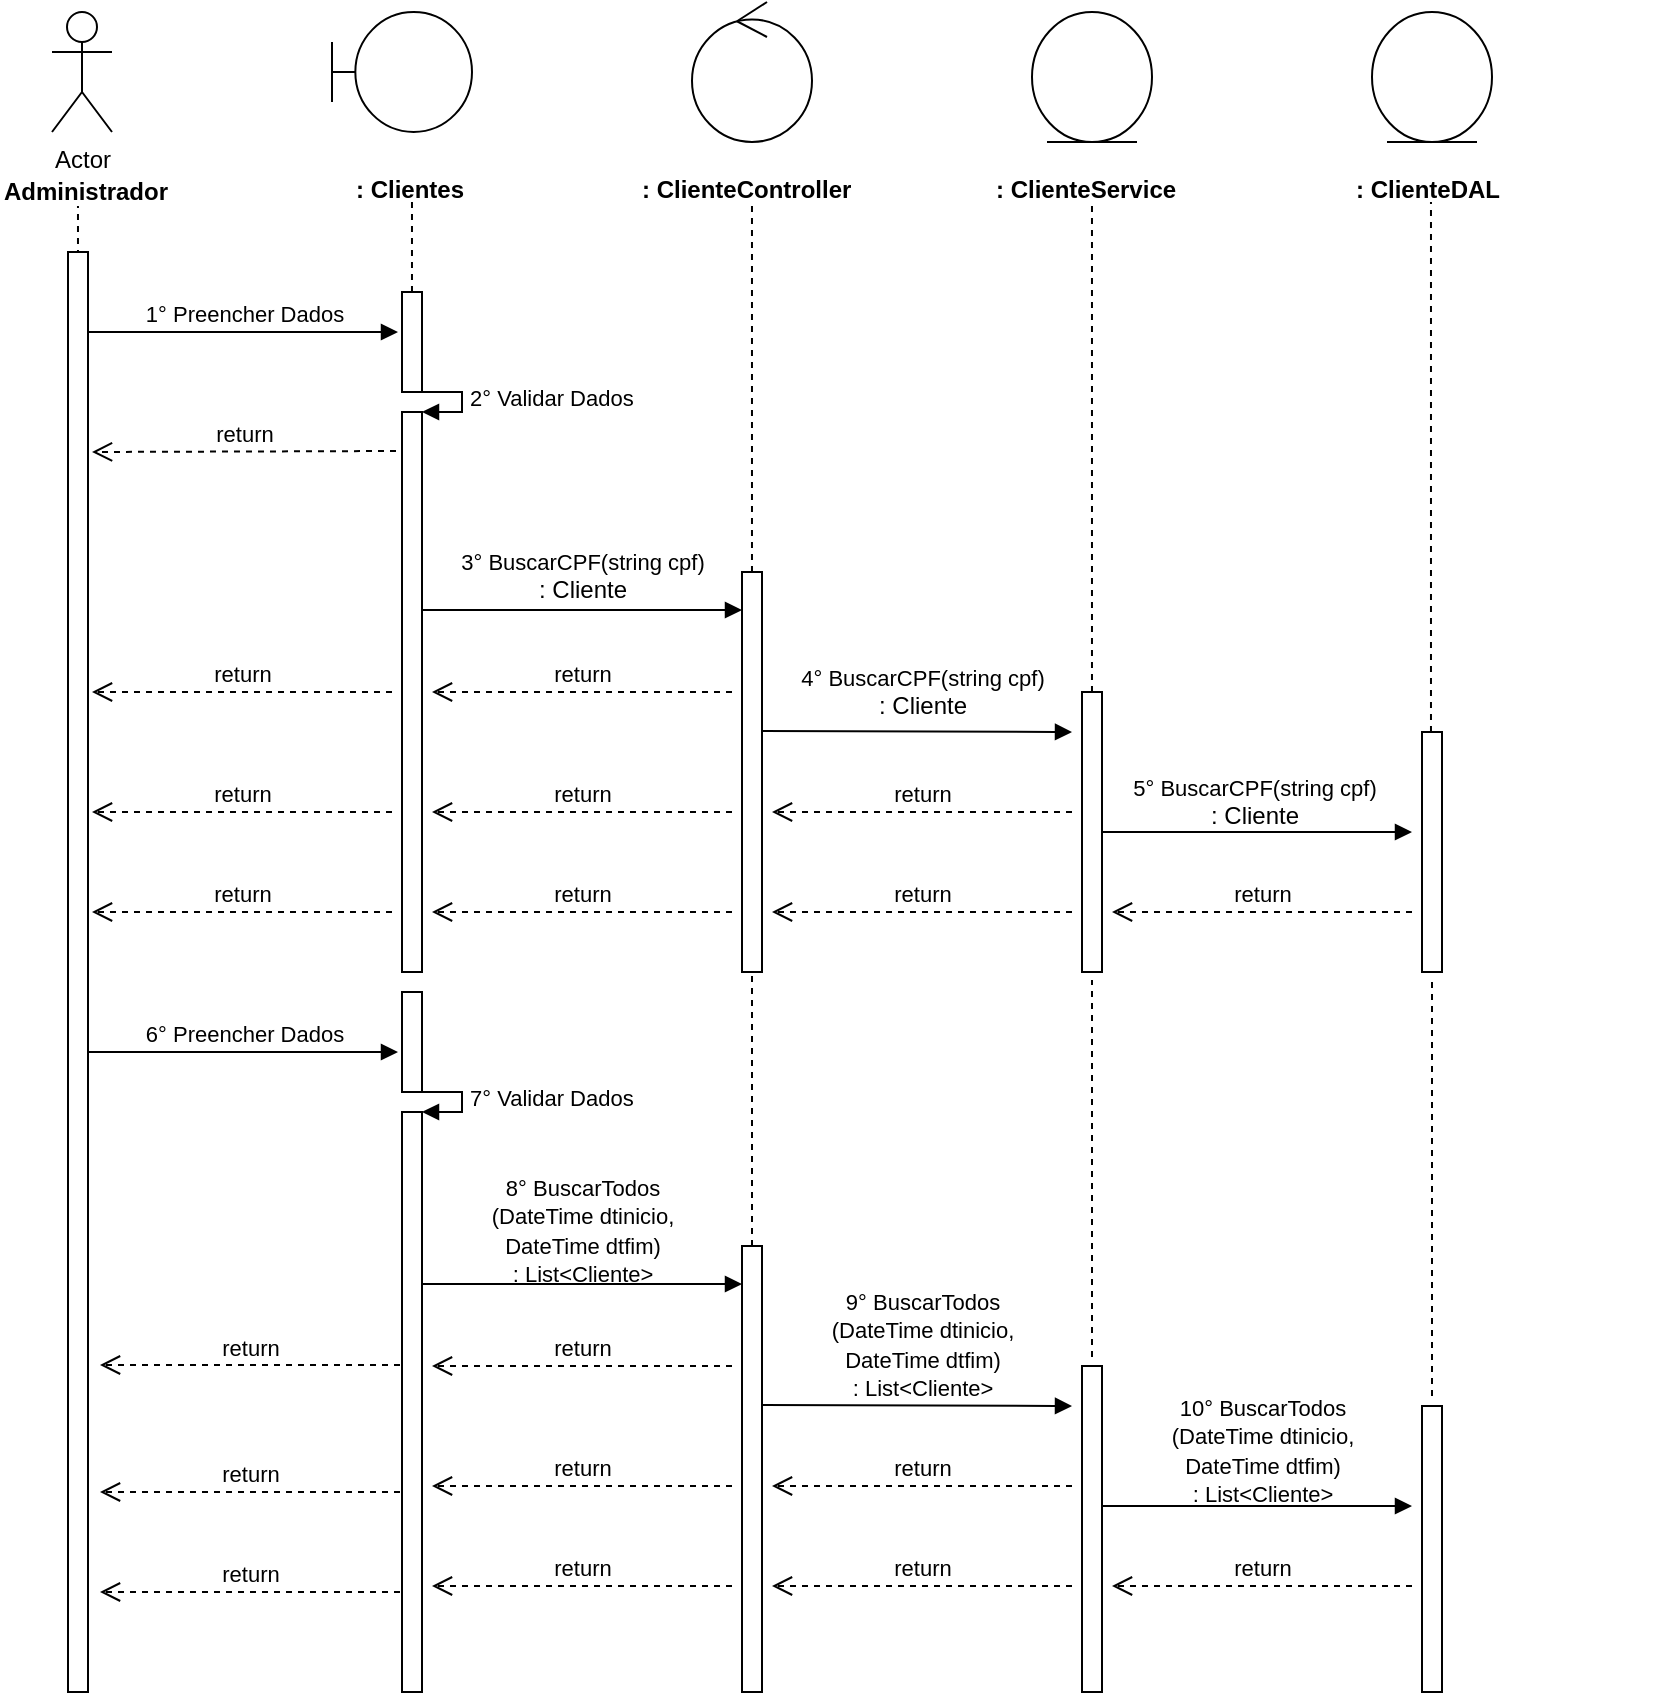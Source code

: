 <mxfile version="12.2.7" type="device" pages="1"><diagram id="5PIvMLJFDgbBGWH3Ssnq" name="Page-1"><mxGraphModel dx="1108" dy="482" grid="1" gridSize="10" guides="1" tooltips="1" connect="1" arrows="1" fold="1" page="1" pageScale="1" pageWidth="827" pageHeight="1169" math="0" shadow="0"><root><mxCell id="0"/><mxCell id="1" parent="0"/><mxCell id="0rl8sCd2smoYntP0GRUY-1" value="Actor" style="shape=umlActor;verticalLabelPosition=bottom;labelBackgroundColor=#ffffff;verticalAlign=top;html=1;" parent="1" vertex="1"><mxGeometry x="120" y="40" width="30" height="60" as="geometry"/></mxCell><mxCell id="0rl8sCd2smoYntP0GRUY-3" value="&lt;b&gt;Administrador&lt;/b&gt;" style="text;html=1;resizable=0;points=[];autosize=1;align=left;verticalAlign=top;spacingTop=-4;" parent="1" vertex="1"><mxGeometry x="94" y="120" width="100" height="20" as="geometry"/></mxCell><mxCell id="0rl8sCd2smoYntP0GRUY-4" value="" style="endArrow=none;dashed=1;html=1;entryX=0.511;entryY=1.25;entryDx=0;entryDy=0;entryPerimeter=0;" parent="1" edge="1"><mxGeometry width="50" height="50" relative="1" as="geometry"><mxPoint x="133" y="480" as="sourcePoint"/><mxPoint x="132.99" y="137" as="targetPoint"/></mxGeometry></mxCell><mxCell id="0rl8sCd2smoYntP0GRUY-8" value="" style="shape=umlBoundary;whiteSpace=wrap;html=1;" parent="1" vertex="1"><mxGeometry x="260" y="40" width="70" height="60" as="geometry"/></mxCell><mxCell id="0rl8sCd2smoYntP0GRUY-11" value="&lt;b&gt;: Clientes&lt;/b&gt;" style="text;html=1;" parent="1" vertex="1"><mxGeometry x="270" y="115" width="150" height="30" as="geometry"/></mxCell><mxCell id="0rl8sCd2smoYntP0GRUY-12" value="" style="endArrow=none;dashed=1;html=1;entryX=0.511;entryY=1.25;entryDx=0;entryDy=0;entryPerimeter=0;" parent="1" source="0rl8sCd2smoYntP0GRUY-24" edge="1"><mxGeometry width="50" height="50" relative="1" as="geometry"><mxPoint x="300" y="480" as="sourcePoint"/><mxPoint x="299.99" y="135" as="targetPoint"/></mxGeometry></mxCell><mxCell id="0rl8sCd2smoYntP0GRUY-13" value="" style="ellipse;shape=umlControl;whiteSpace=wrap;html=1;" parent="1" vertex="1"><mxGeometry x="440" y="35" width="60" height="70" as="geometry"/></mxCell><mxCell id="0rl8sCd2smoYntP0GRUY-14" value="&lt;b&gt;: ClienteController&lt;/b&gt;" style="text;html=1;" parent="1" vertex="1"><mxGeometry x="413" y="115" width="150" height="30" as="geometry"/></mxCell><mxCell id="0rl8sCd2smoYntP0GRUY-15" value="" style="endArrow=none;dashed=1;html=1;entryX=0.511;entryY=1.25;entryDx=0;entryDy=0;entryPerimeter=0;" parent="1" source="0rl8sCd2smoYntP0GRUY-33" edge="1"><mxGeometry width="50" height="50" relative="1" as="geometry"><mxPoint x="470" y="480" as="sourcePoint"/><mxPoint x="469.99" y="135" as="targetPoint"/></mxGeometry></mxCell><mxCell id="0rl8sCd2smoYntP0GRUY-16" value="" style="ellipse;shape=umlEntity;whiteSpace=wrap;html=1;" parent="1" vertex="1"><mxGeometry x="610" y="40" width="60" height="65" as="geometry"/></mxCell><mxCell id="0rl8sCd2smoYntP0GRUY-17" value="&lt;b&gt;: ClienteService&lt;/b&gt;" style="text;html=1;" parent="1" vertex="1"><mxGeometry x="590" y="115" width="150" height="30" as="geometry"/></mxCell><mxCell id="0rl8sCd2smoYntP0GRUY-18" value="" style="ellipse;shape=umlEntity;whiteSpace=wrap;html=1;" parent="1" vertex="1"><mxGeometry x="780" y="40" width="60" height="65" as="geometry"/></mxCell><mxCell id="0rl8sCd2smoYntP0GRUY-19" value="&lt;b&gt;: ClienteDAL&lt;/b&gt;" style="text;html=1;" parent="1" vertex="1"><mxGeometry x="770" y="115" width="150" height="30" as="geometry"/></mxCell><mxCell id="0rl8sCd2smoYntP0GRUY-20" value="" style="endArrow=none;dashed=1;html=1;entryX=0.511;entryY=1.25;entryDx=0;entryDy=0;entryPerimeter=0;" parent="1" source="0rl8sCd2smoYntP0GRUY-40" edge="1"><mxGeometry width="50" height="50" relative="1" as="geometry"><mxPoint x="640" y="479" as="sourcePoint"/><mxPoint x="639.99" y="134" as="targetPoint"/></mxGeometry></mxCell><mxCell id="0rl8sCd2smoYntP0GRUY-21" value="" style="endArrow=none;dashed=1;html=1;entryX=0.511;entryY=1.25;entryDx=0;entryDy=0;entryPerimeter=0;" parent="1" source="0rl8sCd2smoYntP0GRUY-45" edge="1"><mxGeometry width="50" height="50" relative="1" as="geometry"><mxPoint x="809.5" y="480" as="sourcePoint"/><mxPoint x="809.49" y="135" as="targetPoint"/></mxGeometry></mxCell><mxCell id="0rl8sCd2smoYntP0GRUY-22" value="1° Preencher Dados" style="html=1;verticalAlign=bottom;endArrow=block;" parent="1" source="0rl8sCd2smoYntP0GRUY-37" edge="1"><mxGeometry width="80" relative="1" as="geometry"><mxPoint x="133" y="200" as="sourcePoint"/><mxPoint x="293" y="200" as="targetPoint"/><mxPoint as="offset"/></mxGeometry></mxCell><mxCell id="0rl8sCd2smoYntP0GRUY-24" value="" style="html=1;points=[];perimeter=orthogonalPerimeter;" parent="1" vertex="1"><mxGeometry x="295" y="180" width="10" height="50" as="geometry"/></mxCell><mxCell id="0rl8sCd2smoYntP0GRUY-25" value="" style="endArrow=none;dashed=1;html=1;entryX=0.511;entryY=1.25;entryDx=0;entryDy=0;entryPerimeter=0;" parent="1" source="0rl8sCd2smoYntP0GRUY-26" target="0rl8sCd2smoYntP0GRUY-24" edge="1"><mxGeometry width="50" height="50" relative="1" as="geometry"><mxPoint x="300" y="480" as="sourcePoint"/><mxPoint x="299.99" y="135" as="targetPoint"/></mxGeometry></mxCell><mxCell id="0rl8sCd2smoYntP0GRUY-27" value="2° Validar Dados" style="edgeStyle=orthogonalEdgeStyle;html=1;align=left;spacingLeft=2;endArrow=block;rounded=0;entryX=1;entryY=0;" parent="1" target="0rl8sCd2smoYntP0GRUY-26" edge="1"><mxGeometry relative="1" as="geometry"><mxPoint x="300" y="230" as="sourcePoint"/><Array as="points"><mxPoint x="325" y="230"/></Array></mxGeometry></mxCell><mxCell id="0rl8sCd2smoYntP0GRUY-26" value="" style="html=1;points=[];perimeter=orthogonalPerimeter;" parent="1" vertex="1"><mxGeometry x="295" y="240" width="10" height="280" as="geometry"/></mxCell><mxCell id="0rl8sCd2smoYntP0GRUY-29" value="return" style="html=1;verticalAlign=bottom;endArrow=open;dashed=1;endSize=8;" parent="1" edge="1"><mxGeometry relative="1" as="geometry"><mxPoint x="292" y="259.5" as="sourcePoint"/><mxPoint x="140" y="260" as="targetPoint"/></mxGeometry></mxCell><mxCell id="0rl8sCd2smoYntP0GRUY-30" value="" style="html=1;verticalAlign=bottom;endArrow=block;" parent="1" edge="1"><mxGeometry width="80" relative="1" as="geometry"><mxPoint x="305" y="339" as="sourcePoint"/><mxPoint x="465" y="339" as="targetPoint"/></mxGeometry></mxCell><mxCell id="0rl8sCd2smoYntP0GRUY-31" value="&lt;div&gt;&lt;/div&gt;&lt;span style=&quot;font-size: 11px ; background-color: rgb(255 , 255 , 255)&quot;&gt;3°&amp;nbsp;&lt;/span&gt;&lt;span style=&quot;font-size: 11px&quot;&gt;BuscarCPF(string cpf)&lt;br&gt;&lt;/span&gt;: Cliente" style="text;html=1;resizable=0;points=[];autosize=1;align=center;verticalAlign=top;spacingTop=-4;" parent="1" vertex="1"><mxGeometry x="315" y="305" width="140" height="30" as="geometry"/></mxCell><mxCell id="0rl8sCd2smoYntP0GRUY-33" value="" style="html=1;points=[];perimeter=orthogonalPerimeter;" parent="1" vertex="1"><mxGeometry x="465" y="320" width="10" height="200" as="geometry"/></mxCell><mxCell id="0rl8sCd2smoYntP0GRUY-35" value="return" style="html=1;verticalAlign=bottom;endArrow=open;dashed=1;endSize=8;" parent="1" edge="1"><mxGeometry relative="1" as="geometry"><mxPoint x="460" y="380" as="sourcePoint"/><mxPoint x="310" y="380" as="targetPoint"/></mxGeometry></mxCell><mxCell id="0rl8sCd2smoYntP0GRUY-36" value="return" style="html=1;verticalAlign=bottom;endArrow=open;dashed=1;endSize=8;" parent="1" edge="1"><mxGeometry relative="1" as="geometry"><mxPoint x="290" y="380" as="sourcePoint"/><mxPoint x="140" y="380" as="targetPoint"/></mxGeometry></mxCell><mxCell id="0rl8sCd2smoYntP0GRUY-37" value="" style="html=1;points=[];perimeter=orthogonalPerimeter;" parent="1" vertex="1"><mxGeometry x="128" y="160" width="10" height="720" as="geometry"/></mxCell><mxCell id="0rl8sCd2smoYntP0GRUY-39" value="" style="html=1;verticalAlign=bottom;endArrow=block;" parent="1" edge="1"><mxGeometry width="80" relative="1" as="geometry"><mxPoint x="475" y="399.5" as="sourcePoint"/><mxPoint x="630" y="400" as="targetPoint"/></mxGeometry></mxCell><mxCell id="0rl8sCd2smoYntP0GRUY-40" value="" style="html=1;points=[];perimeter=orthogonalPerimeter;" parent="1" vertex="1"><mxGeometry x="635" y="380" width="10" height="140" as="geometry"/></mxCell><mxCell id="0rl8sCd2smoYntP0GRUY-42" value="return" style="html=1;verticalAlign=bottom;endArrow=open;dashed=1;endSize=8;" parent="1" edge="1"><mxGeometry relative="1" as="geometry"><mxPoint x="630" y="440" as="sourcePoint"/><mxPoint x="480" y="440" as="targetPoint"/></mxGeometry></mxCell><mxCell id="0rl8sCd2smoYntP0GRUY-43" value="return" style="html=1;verticalAlign=bottom;endArrow=open;dashed=1;endSize=8;" parent="1" edge="1"><mxGeometry relative="1" as="geometry"><mxPoint x="460" y="440" as="sourcePoint"/><mxPoint x="310" y="440" as="targetPoint"/></mxGeometry></mxCell><mxCell id="0rl8sCd2smoYntP0GRUY-44" value="return" style="html=1;verticalAlign=bottom;endArrow=open;dashed=1;endSize=8;" parent="1" edge="1"><mxGeometry relative="1" as="geometry"><mxPoint x="290" y="440" as="sourcePoint"/><mxPoint x="140" y="440" as="targetPoint"/></mxGeometry></mxCell><mxCell id="0rl8sCd2smoYntP0GRUY-45" value="" style="html=1;points=[];perimeter=orthogonalPerimeter;" parent="1" vertex="1"><mxGeometry x="805" y="400" width="10" height="120" as="geometry"/></mxCell><mxCell id="0rl8sCd2smoYntP0GRUY-48" value="&lt;span style=&quot;color: rgba(0 , 0 , 0 , 0) ; font-family: monospace ; font-size: 0px&quot;&gt;%3CmxGraphModel%3E%3Croot%3E%3CmxCell%20id%3D%220%22%2F%3E%3CmxCell%20id%3D%221%22%20parent%3D%220%22%2F%3E%3CmxCell%20id%3D%222%22%20value%3D%22%26lt%3Bdiv%26gt%3B%26lt%3B%2Fdiv%26gt%3B%26lt%3Bspan%20style%3D%26quot%3Bfont-size%3A%2011px%20%3B%20background-color%3A%20rgb(255%20%2C%20255%20%2C%20255)%26quot%3B%26gt%3B3%C2%B0%26amp%3Bnbsp%3B%26lt%3B%2Fspan%26gt%3B%26lt%3Bspan%20style%3D%26quot%3Bfont-size%3A%2011px%26quot%3B%26gt%3BBuscarCPF(string%20cpf)%26lt%3Bbr%26gt%3B%26lt%3B%2Fspan%26gt%3B%3A%20Cliente%22%20style%3D%22text%3Bhtml%3D1%3Bresizable%3D0%3Bpoints%3D%5B%5D%3Bautosize%3D1%3Balign%3Dcenter%3BverticalAlign%3Dtop%3BspacingTop%3D-4%3B%22%20vertex%3D%221%22%20parent%3D%221%22%3E%3CmxGeometry%20x%3D%22315%22%20y%3D%22305%22%20width%3D%22140%22%20height%3D%2230%22%20as%3D%22geometry%22%2F%3E%3C%2FmxCell%3E%3C%2Froot%3E%3C%2FmxGraphModel%3E&lt;/span&gt;" style="text;html=1;resizable=0;points=[];autosize=1;align=center;verticalAlign=top;spacingTop=-4;" parent="1" vertex="1"><mxGeometry x="712" y="378" width="20" height="20" as="geometry"/></mxCell><mxCell id="0rl8sCd2smoYntP0GRUY-49" value="" style="html=1;verticalAlign=bottom;endArrow=block;" parent="1" edge="1"><mxGeometry width="80" relative="1" as="geometry"><mxPoint x="645" y="450" as="sourcePoint"/><mxPoint x="800" y="450" as="targetPoint"/></mxGeometry></mxCell><mxCell id="0rl8sCd2smoYntP0GRUY-50" value="return" style="html=1;verticalAlign=bottom;endArrow=open;dashed=1;endSize=8;" parent="1" edge="1"><mxGeometry relative="1" as="geometry"><mxPoint x="800" y="490" as="sourcePoint"/><mxPoint x="650" y="490" as="targetPoint"/></mxGeometry></mxCell><mxCell id="0rl8sCd2smoYntP0GRUY-51" value="return" style="html=1;verticalAlign=bottom;endArrow=open;dashed=1;endSize=8;" parent="1" edge="1"><mxGeometry relative="1" as="geometry"><mxPoint x="630" y="490" as="sourcePoint"/><mxPoint x="480" y="490" as="targetPoint"/></mxGeometry></mxCell><mxCell id="0rl8sCd2smoYntP0GRUY-52" value="return" style="html=1;verticalAlign=bottom;endArrow=open;dashed=1;endSize=8;" parent="1" edge="1"><mxGeometry relative="1" as="geometry"><mxPoint x="460" y="490" as="sourcePoint"/><mxPoint x="310" y="490" as="targetPoint"/></mxGeometry></mxCell><mxCell id="0rl8sCd2smoYntP0GRUY-53" value="return" style="html=1;verticalAlign=bottom;endArrow=open;dashed=1;endSize=8;" parent="1" edge="1"><mxGeometry relative="1" as="geometry"><mxPoint x="290" y="490" as="sourcePoint"/><mxPoint x="140" y="490" as="targetPoint"/></mxGeometry></mxCell><mxCell id="S4kyUhtrnIoQauVXg2KH-1" value="6° Preencher Dados" style="html=1;verticalAlign=bottom;endArrow=block;" parent="1" edge="1"><mxGeometry width="80" relative="1" as="geometry"><mxPoint x="138" y="560" as="sourcePoint"/><mxPoint x="293" y="560" as="targetPoint"/><mxPoint as="offset"/></mxGeometry></mxCell><mxCell id="S4kyUhtrnIoQauVXg2KH-3" value="" style="html=1;points=[];perimeter=orthogonalPerimeter;" parent="1" vertex="1"><mxGeometry x="295" y="530" width="10" height="50" as="geometry"/></mxCell><mxCell id="S4kyUhtrnIoQauVXg2KH-4" value="7° Validar Dados" style="edgeStyle=orthogonalEdgeStyle;html=1;align=left;spacingLeft=2;endArrow=block;rounded=0;entryX=1;entryY=0;" parent="1" edge="1"><mxGeometry relative="1" as="geometry"><mxPoint x="300" y="580" as="sourcePoint"/><Array as="points"><mxPoint x="325" y="580"/></Array><mxPoint x="305" y="590" as="targetPoint"/></mxGeometry></mxCell><mxCell id="S4kyUhtrnIoQauVXg2KH-5" value="" style="html=1;points=[];perimeter=orthogonalPerimeter;" parent="1" vertex="1"><mxGeometry x="295" y="590" width="10" height="290" as="geometry"/></mxCell><mxCell id="S4kyUhtrnIoQauVXg2KH-6" value="&lt;span style=&quot;font-size: 11px ; background-color: rgb(255 , 255 , 255)&quot;&gt;8°&amp;nbsp;&lt;/span&gt;&lt;span style=&quot;font-size: 11px&quot;&gt;BuscarTodos&lt;br&gt;(DateTime dtinicio, &lt;br&gt;DateTime dtfim)&lt;br&gt;: List&amp;lt;Cliente&amp;gt;&lt;br&gt;&lt;/span&gt;&lt;div&gt;&lt;/div&gt;" style="text;html=1;resizable=0;points=[];autosize=1;align=center;verticalAlign=top;spacingTop=-4;" parent="1" vertex="1"><mxGeometry x="330" y="618" width="110" height="60" as="geometry"/></mxCell><mxCell id="S4kyUhtrnIoQauVXg2KH-21" value="" style="html=1;verticalAlign=bottom;endArrow=block;" parent="1" edge="1"><mxGeometry width="80" relative="1" as="geometry"><mxPoint x="305" y="676" as="sourcePoint"/><mxPoint x="465" y="676" as="targetPoint"/></mxGeometry></mxCell><mxCell id="S4kyUhtrnIoQauVXg2KH-22" value="" style="html=1;points=[];perimeter=orthogonalPerimeter;" parent="1" vertex="1"><mxGeometry x="465" y="657" width="10" height="223" as="geometry"/></mxCell><mxCell id="S4kyUhtrnIoQauVXg2KH-23" value="return" style="html=1;verticalAlign=bottom;endArrow=open;dashed=1;endSize=8;" parent="1" edge="1"><mxGeometry relative="1" as="geometry"><mxPoint x="460" y="717" as="sourcePoint"/><mxPoint x="310" y="717" as="targetPoint"/></mxGeometry></mxCell><mxCell id="S4kyUhtrnIoQauVXg2KH-25" value="" style="html=1;verticalAlign=bottom;endArrow=block;" parent="1" edge="1"><mxGeometry width="80" relative="1" as="geometry"><mxPoint x="475" y="736.5" as="sourcePoint"/><mxPoint x="630" y="737" as="targetPoint"/></mxGeometry></mxCell><mxCell id="S4kyUhtrnIoQauVXg2KH-26" value="" style="html=1;points=[];perimeter=orthogonalPerimeter;" parent="1" vertex="1"><mxGeometry x="635" y="717" width="10" height="163" as="geometry"/></mxCell><mxCell id="S4kyUhtrnIoQauVXg2KH-27" value="return" style="html=1;verticalAlign=bottom;endArrow=open;dashed=1;endSize=8;" parent="1" edge="1"><mxGeometry relative="1" as="geometry"><mxPoint x="630" y="777" as="sourcePoint"/><mxPoint x="480" y="777" as="targetPoint"/></mxGeometry></mxCell><mxCell id="S4kyUhtrnIoQauVXg2KH-28" value="return" style="html=1;verticalAlign=bottom;endArrow=open;dashed=1;endSize=8;" parent="1" edge="1"><mxGeometry relative="1" as="geometry"><mxPoint x="460" y="777" as="sourcePoint"/><mxPoint x="310" y="777" as="targetPoint"/></mxGeometry></mxCell><mxCell id="S4kyUhtrnIoQauVXg2KH-29" value="" style="html=1;points=[];perimeter=orthogonalPerimeter;" parent="1" vertex="1"><mxGeometry x="805" y="737" width="10" height="143" as="geometry"/></mxCell><mxCell id="S4kyUhtrnIoQauVXg2KH-31" value="" style="html=1;verticalAlign=bottom;endArrow=block;" parent="1" edge="1"><mxGeometry width="80" relative="1" as="geometry"><mxPoint x="645" y="787" as="sourcePoint"/><mxPoint x="800" y="787" as="targetPoint"/></mxGeometry></mxCell><mxCell id="S4kyUhtrnIoQauVXg2KH-32" value="return" style="html=1;verticalAlign=bottom;endArrow=open;dashed=1;endSize=8;" parent="1" edge="1"><mxGeometry relative="1" as="geometry"><mxPoint x="800" y="827" as="sourcePoint"/><mxPoint x="650" y="827" as="targetPoint"/></mxGeometry></mxCell><mxCell id="S4kyUhtrnIoQauVXg2KH-33" value="return" style="html=1;verticalAlign=bottom;endArrow=open;dashed=1;endSize=8;" parent="1" edge="1"><mxGeometry relative="1" as="geometry"><mxPoint x="630" y="827" as="sourcePoint"/><mxPoint x="480" y="827" as="targetPoint"/></mxGeometry></mxCell><mxCell id="S4kyUhtrnIoQauVXg2KH-34" value="return" style="html=1;verticalAlign=bottom;endArrow=open;dashed=1;endSize=8;" parent="1" edge="1"><mxGeometry relative="1" as="geometry"><mxPoint x="460" y="827" as="sourcePoint"/><mxPoint x="310" y="827" as="targetPoint"/></mxGeometry></mxCell><mxCell id="S4kyUhtrnIoQauVXg2KH-38" value="return" style="html=1;verticalAlign=bottom;endArrow=open;dashed=1;endSize=8;" parent="1" edge="1"><mxGeometry relative="1" as="geometry"><mxPoint x="294" y="716.5" as="sourcePoint"/><mxPoint x="144" y="716.5" as="targetPoint"/></mxGeometry></mxCell><mxCell id="S4kyUhtrnIoQauVXg2KH-39" value="return" style="html=1;verticalAlign=bottom;endArrow=open;dashed=1;endSize=8;" parent="1" edge="1"><mxGeometry relative="1" as="geometry"><mxPoint x="294" y="780" as="sourcePoint"/><mxPoint x="144" y="780" as="targetPoint"/></mxGeometry></mxCell><mxCell id="S4kyUhtrnIoQauVXg2KH-40" value="return" style="html=1;verticalAlign=bottom;endArrow=open;dashed=1;endSize=8;" parent="1" edge="1"><mxGeometry relative="1" as="geometry"><mxPoint x="294" y="830" as="sourcePoint"/><mxPoint x="144" y="830" as="targetPoint"/></mxGeometry></mxCell><mxCell id="S4kyUhtrnIoQauVXg2KH-41" value="" style="endArrow=none;dashed=1;html=1;" parent="1" source="S4kyUhtrnIoQauVXg2KH-22" edge="1"><mxGeometry width="50" height="50" relative="1" as="geometry"><mxPoint x="470" y="600" as="sourcePoint"/><mxPoint x="470" y="520" as="targetPoint"/></mxGeometry></mxCell><mxCell id="S4kyUhtrnIoQauVXg2KH-42" value="" style="endArrow=none;dashed=1;html=1;" parent="1" edge="1"><mxGeometry width="50" height="50" relative="1" as="geometry"><mxPoint x="640" y="712.5" as="sourcePoint"/><mxPoint x="640" y="524" as="targetPoint"/></mxGeometry></mxCell><mxCell id="S4kyUhtrnIoQauVXg2KH-43" value="" style="endArrow=none;dashed=1;html=1;" parent="1" edge="1"><mxGeometry width="50" height="50" relative="1" as="geometry"><mxPoint x="810" y="732" as="sourcePoint"/><mxPoint x="810" y="523.5" as="targetPoint"/></mxGeometry></mxCell><mxCell id="hW2WjeyCSVFAq0tHhkj9-2" value="&lt;div&gt;&lt;/div&gt;&lt;span style=&quot;font-size: 11px ; background-color: rgb(255 , 255 , 255)&quot;&gt;4°&amp;nbsp;&lt;/span&gt;&lt;span style=&quot;font-size: 11px&quot;&gt;BuscarCPF(string cpf)&lt;br&gt;&lt;/span&gt;: Cliente" style="text;html=1;resizable=0;points=[];autosize=1;align=center;verticalAlign=top;spacingTop=-4;" vertex="1" parent="1"><mxGeometry x="485" y="363" width="140" height="30" as="geometry"/></mxCell><mxCell id="hW2WjeyCSVFAq0tHhkj9-3" value="&lt;div&gt;&lt;/div&gt;&lt;span style=&quot;font-size: 11px ; background-color: rgb(255 , 255 , 255)&quot;&gt;5°&amp;nbsp;&lt;/span&gt;&lt;span style=&quot;font-size: 11px&quot;&gt;BuscarCPF(string cpf)&lt;br&gt;&lt;/span&gt;: Cliente" style="text;html=1;resizable=0;points=[];autosize=1;align=center;verticalAlign=top;spacingTop=-4;" vertex="1" parent="1"><mxGeometry x="651" y="418" width="140" height="30" as="geometry"/></mxCell><mxCell id="hW2WjeyCSVFAq0tHhkj9-4" value="&lt;span style=&quot;font-size: 11px ; background-color: rgb(255 , 255 , 255)&quot;&gt;9°&amp;nbsp;&lt;/span&gt;&lt;span style=&quot;font-size: 11px&quot;&gt;BuscarTodos&lt;br&gt;(DateTime dtinicio, &lt;br&gt;DateTime dtfim)&lt;br&gt;: List&amp;lt;Cliente&amp;gt;&lt;br&gt;&lt;/span&gt;&lt;div&gt;&lt;/div&gt;" style="text;html=1;resizable=0;points=[];autosize=1;align=center;verticalAlign=top;spacingTop=-4;" vertex="1" parent="1"><mxGeometry x="500" y="675" width="110" height="60" as="geometry"/></mxCell><mxCell id="hW2WjeyCSVFAq0tHhkj9-7" value="&lt;span style=&quot;font-size: 11px ; background-color: rgb(255 , 255 , 255)&quot;&gt;10°&amp;nbsp;&lt;/span&gt;&lt;span style=&quot;font-size: 11px&quot;&gt;BuscarTodos&lt;br&gt;(DateTime dtinicio, &lt;br&gt;DateTime dtfim)&lt;br&gt;: List&amp;lt;Cliente&amp;gt;&lt;br&gt;&lt;/span&gt;&lt;div&gt;&lt;/div&gt;" style="text;html=1;resizable=0;points=[];autosize=1;align=center;verticalAlign=top;spacingTop=-4;" vertex="1" parent="1"><mxGeometry x="670" y="728" width="110" height="60" as="geometry"/></mxCell></root></mxGraphModel></diagram></mxfile>